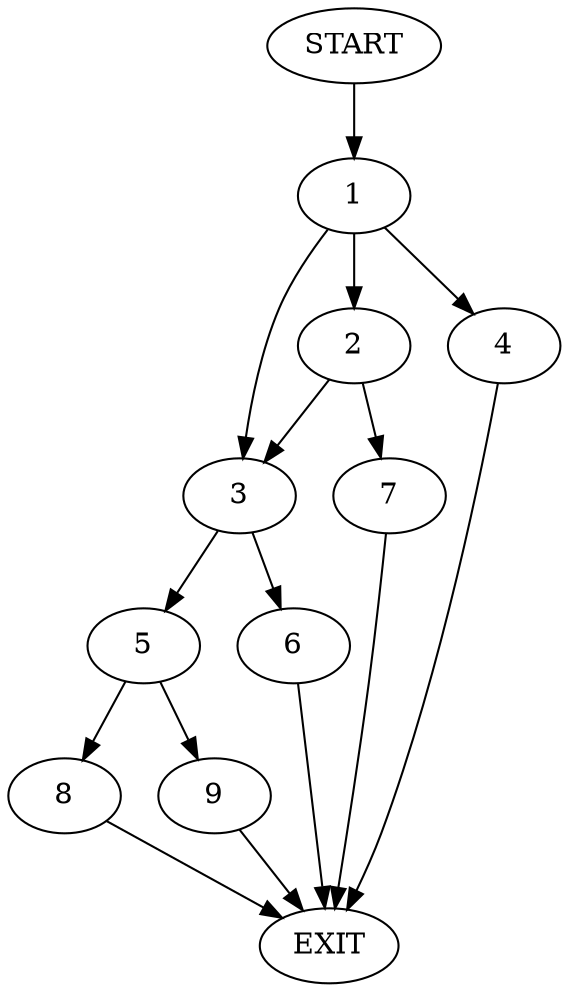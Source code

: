 digraph {
0 [label="START"]
10 [label="EXIT"]
0 -> 1
1 -> 2
1 -> 3
1 -> 4
4 -> 10
3 -> 5
3 -> 6
2 -> 3
2 -> 7
7 -> 10
5 -> 8
5 -> 9
6 -> 10
8 -> 10
9 -> 10
}
